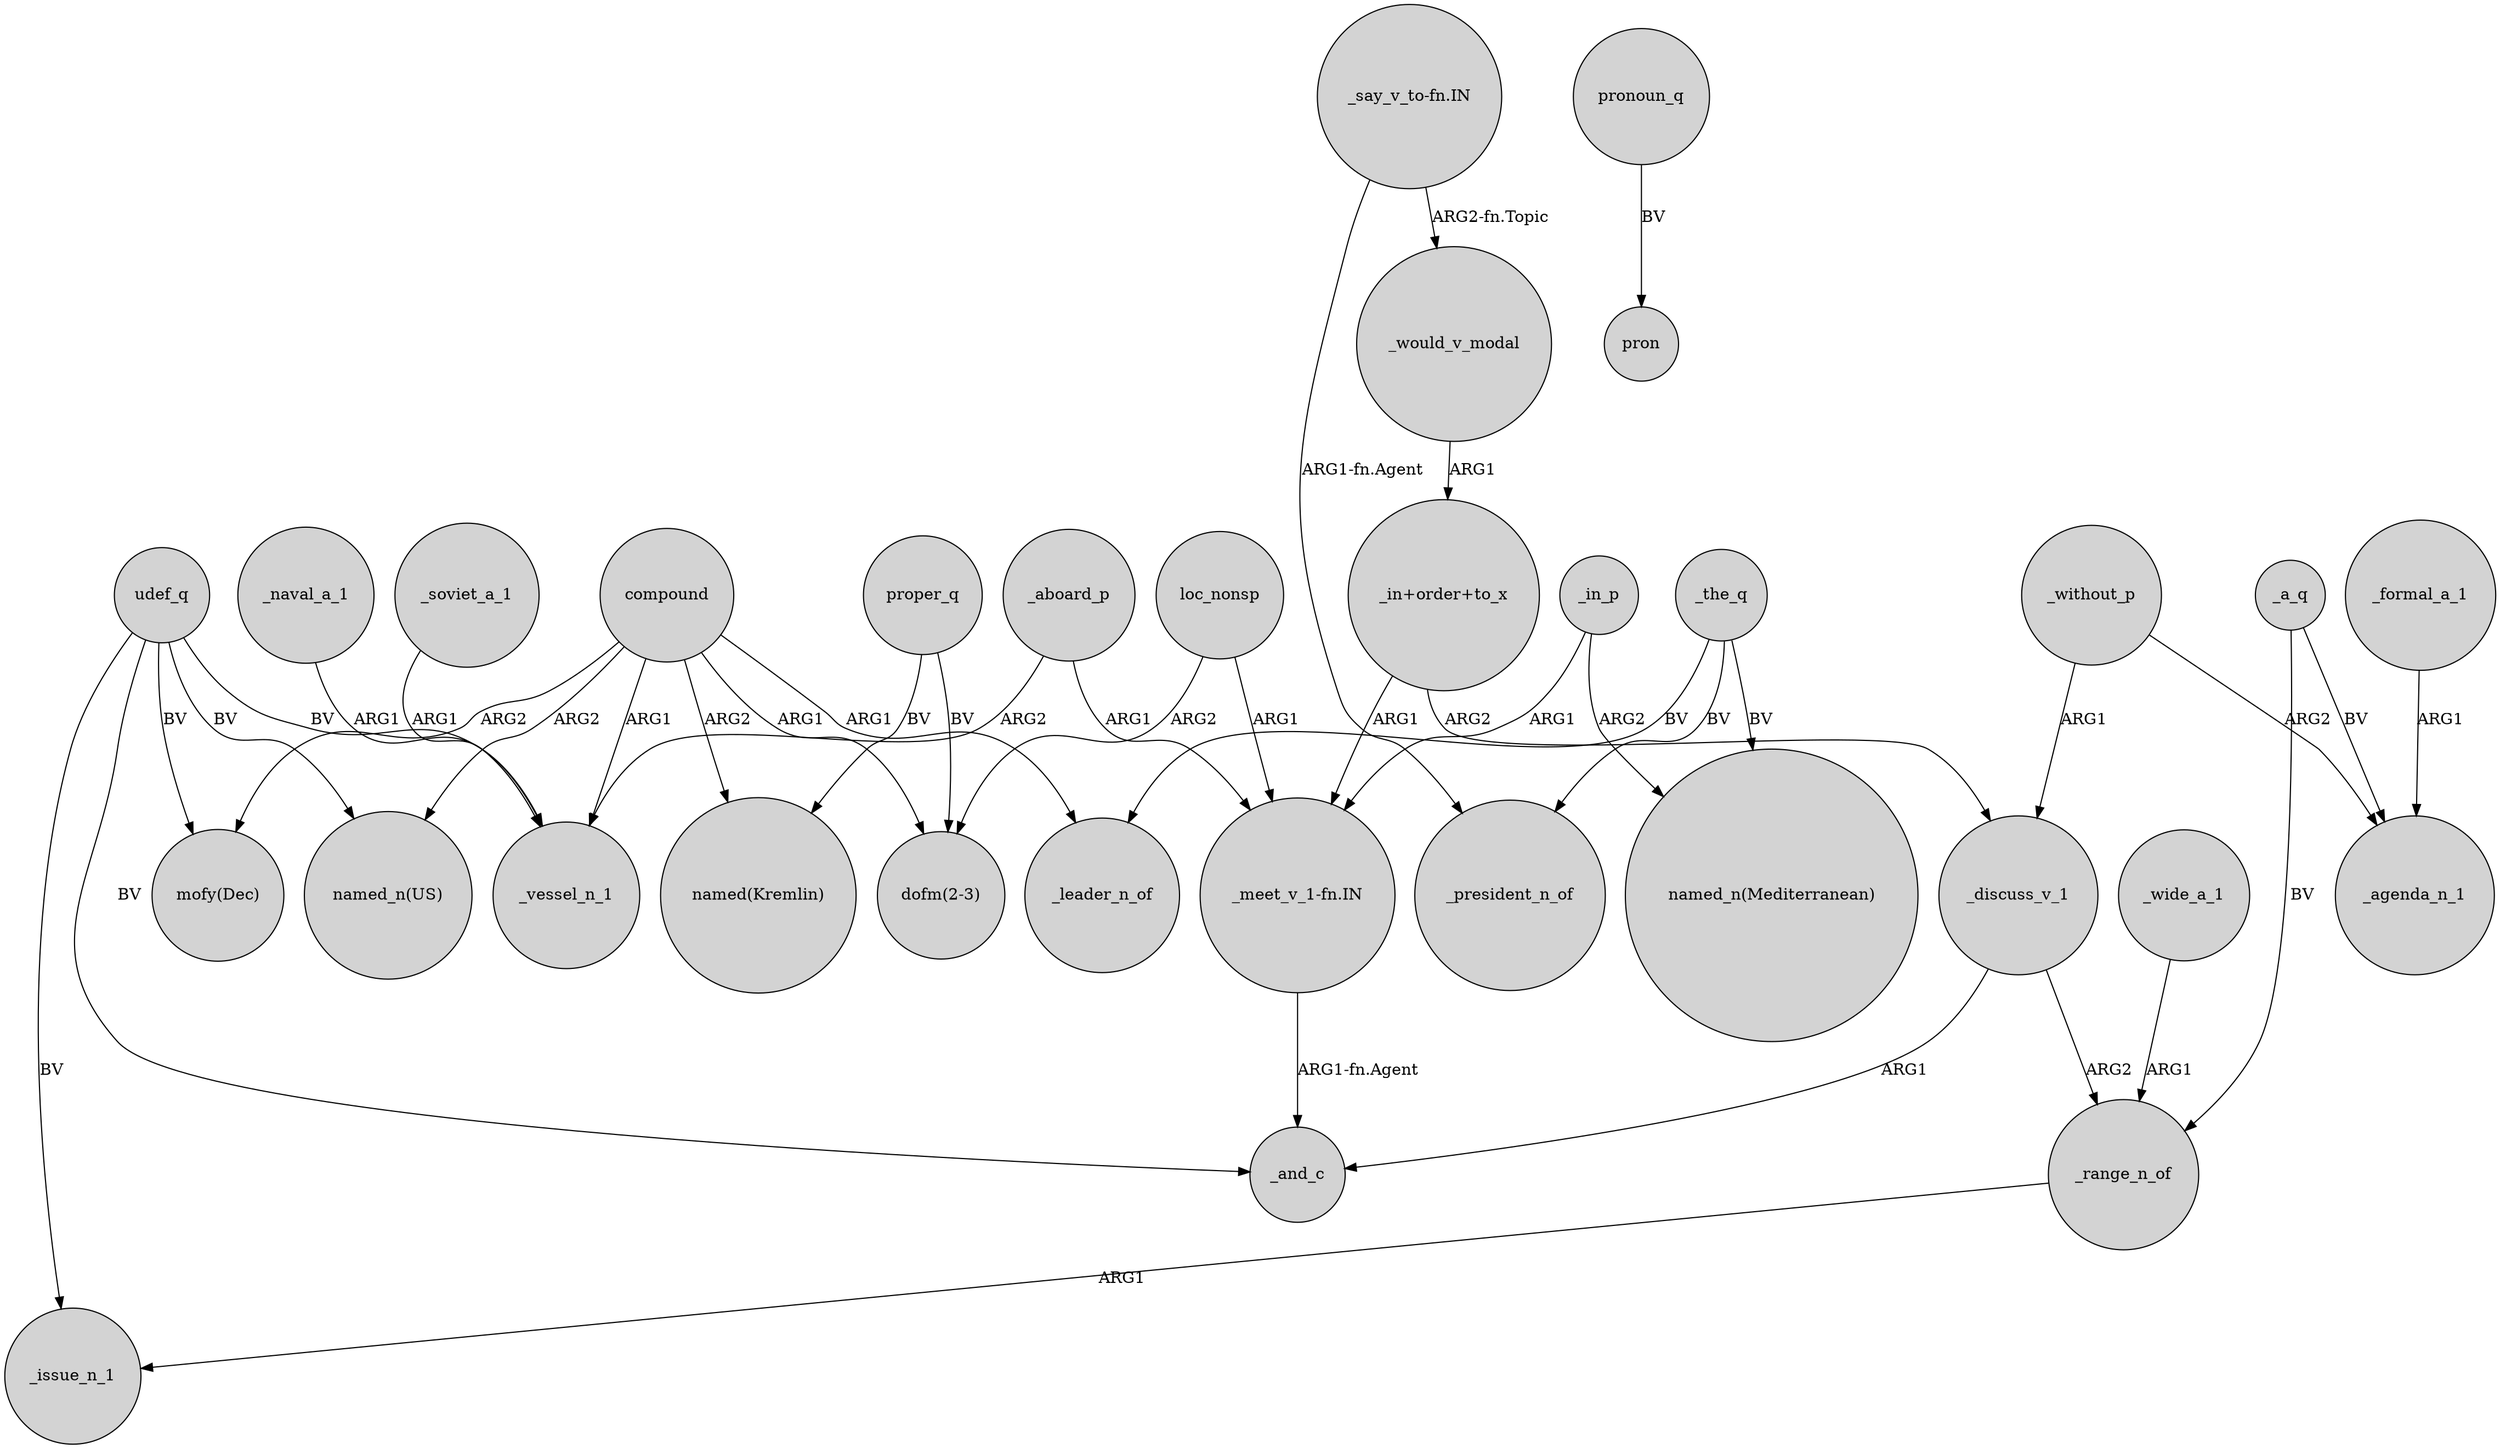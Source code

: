 digraph {
	node [shape=circle style=filled]
	"_say_v_to-fn.IN" -> _would_v_modal [label="ARG2-fn.Topic"]
	_naval_a_1 -> _vessel_n_1 [label=ARG1]
	_discuss_v_1 -> _and_c [label=ARG1]
	udef_q -> "named_n(US)" [label=BV]
	_without_p -> _discuss_v_1 [label=ARG1]
	"_meet_v_1-fn.IN" -> _and_c [label="ARG1-fn.Agent"]
	compound -> "named(Kremlin)" [label=ARG2]
	_formal_a_1 -> _agenda_n_1 [label=ARG1]
	_discuss_v_1 -> _range_n_of [label=ARG2]
	_wide_a_1 -> _range_n_of [label=ARG1]
	udef_q -> _vessel_n_1 [label=BV]
	_aboard_p -> _vessel_n_1 [label=ARG2]
	"_say_v_to-fn.IN" -> _president_n_of [label="ARG1-fn.Agent"]
	_would_v_modal -> "_in+order+to_x" [label=ARG1]
	proper_q -> "dofm(2-3)" [label=BV]
	_in_p -> "_meet_v_1-fn.IN" [label=ARG1]
	compound -> _leader_n_of [label=ARG1]
	compound -> "named_n(US)" [label=ARG2]
	_soviet_a_1 -> _vessel_n_1 [label=ARG1]
	_without_p -> _agenda_n_1 [label=ARG2]
	compound -> "dofm(2-3)" [label=ARG1]
	pronoun_q -> pron [label=BV]
	_a_q -> _range_n_of [label=BV]
	_in_p -> "named_n(Mediterranean)" [label=ARG2]
	_the_q -> "named_n(Mediterranean)" [label=BV]
	_a_q -> _agenda_n_1 [label=BV]
	_the_q -> _president_n_of [label=BV]
	udef_q -> _issue_n_1 [label=BV]
	_the_q -> _leader_n_of [label=BV]
	udef_q -> "mofy(Dec)" [label=BV]
	compound -> _vessel_n_1 [label=ARG1]
	loc_nonsp -> "dofm(2-3)" [label=ARG2]
	_range_n_of -> _issue_n_1 [label=ARG1]
	udef_q -> _and_c [label=BV]
	loc_nonsp -> "_meet_v_1-fn.IN" [label=ARG1]
	"_in+order+to_x" -> "_meet_v_1-fn.IN" [label=ARG1]
	_aboard_p -> "_meet_v_1-fn.IN" [label=ARG1]
	proper_q -> "named(Kremlin)" [label=BV]
	compound -> "mofy(Dec)" [label=ARG2]
	"_in+order+to_x" -> _discuss_v_1 [label=ARG2]
}
